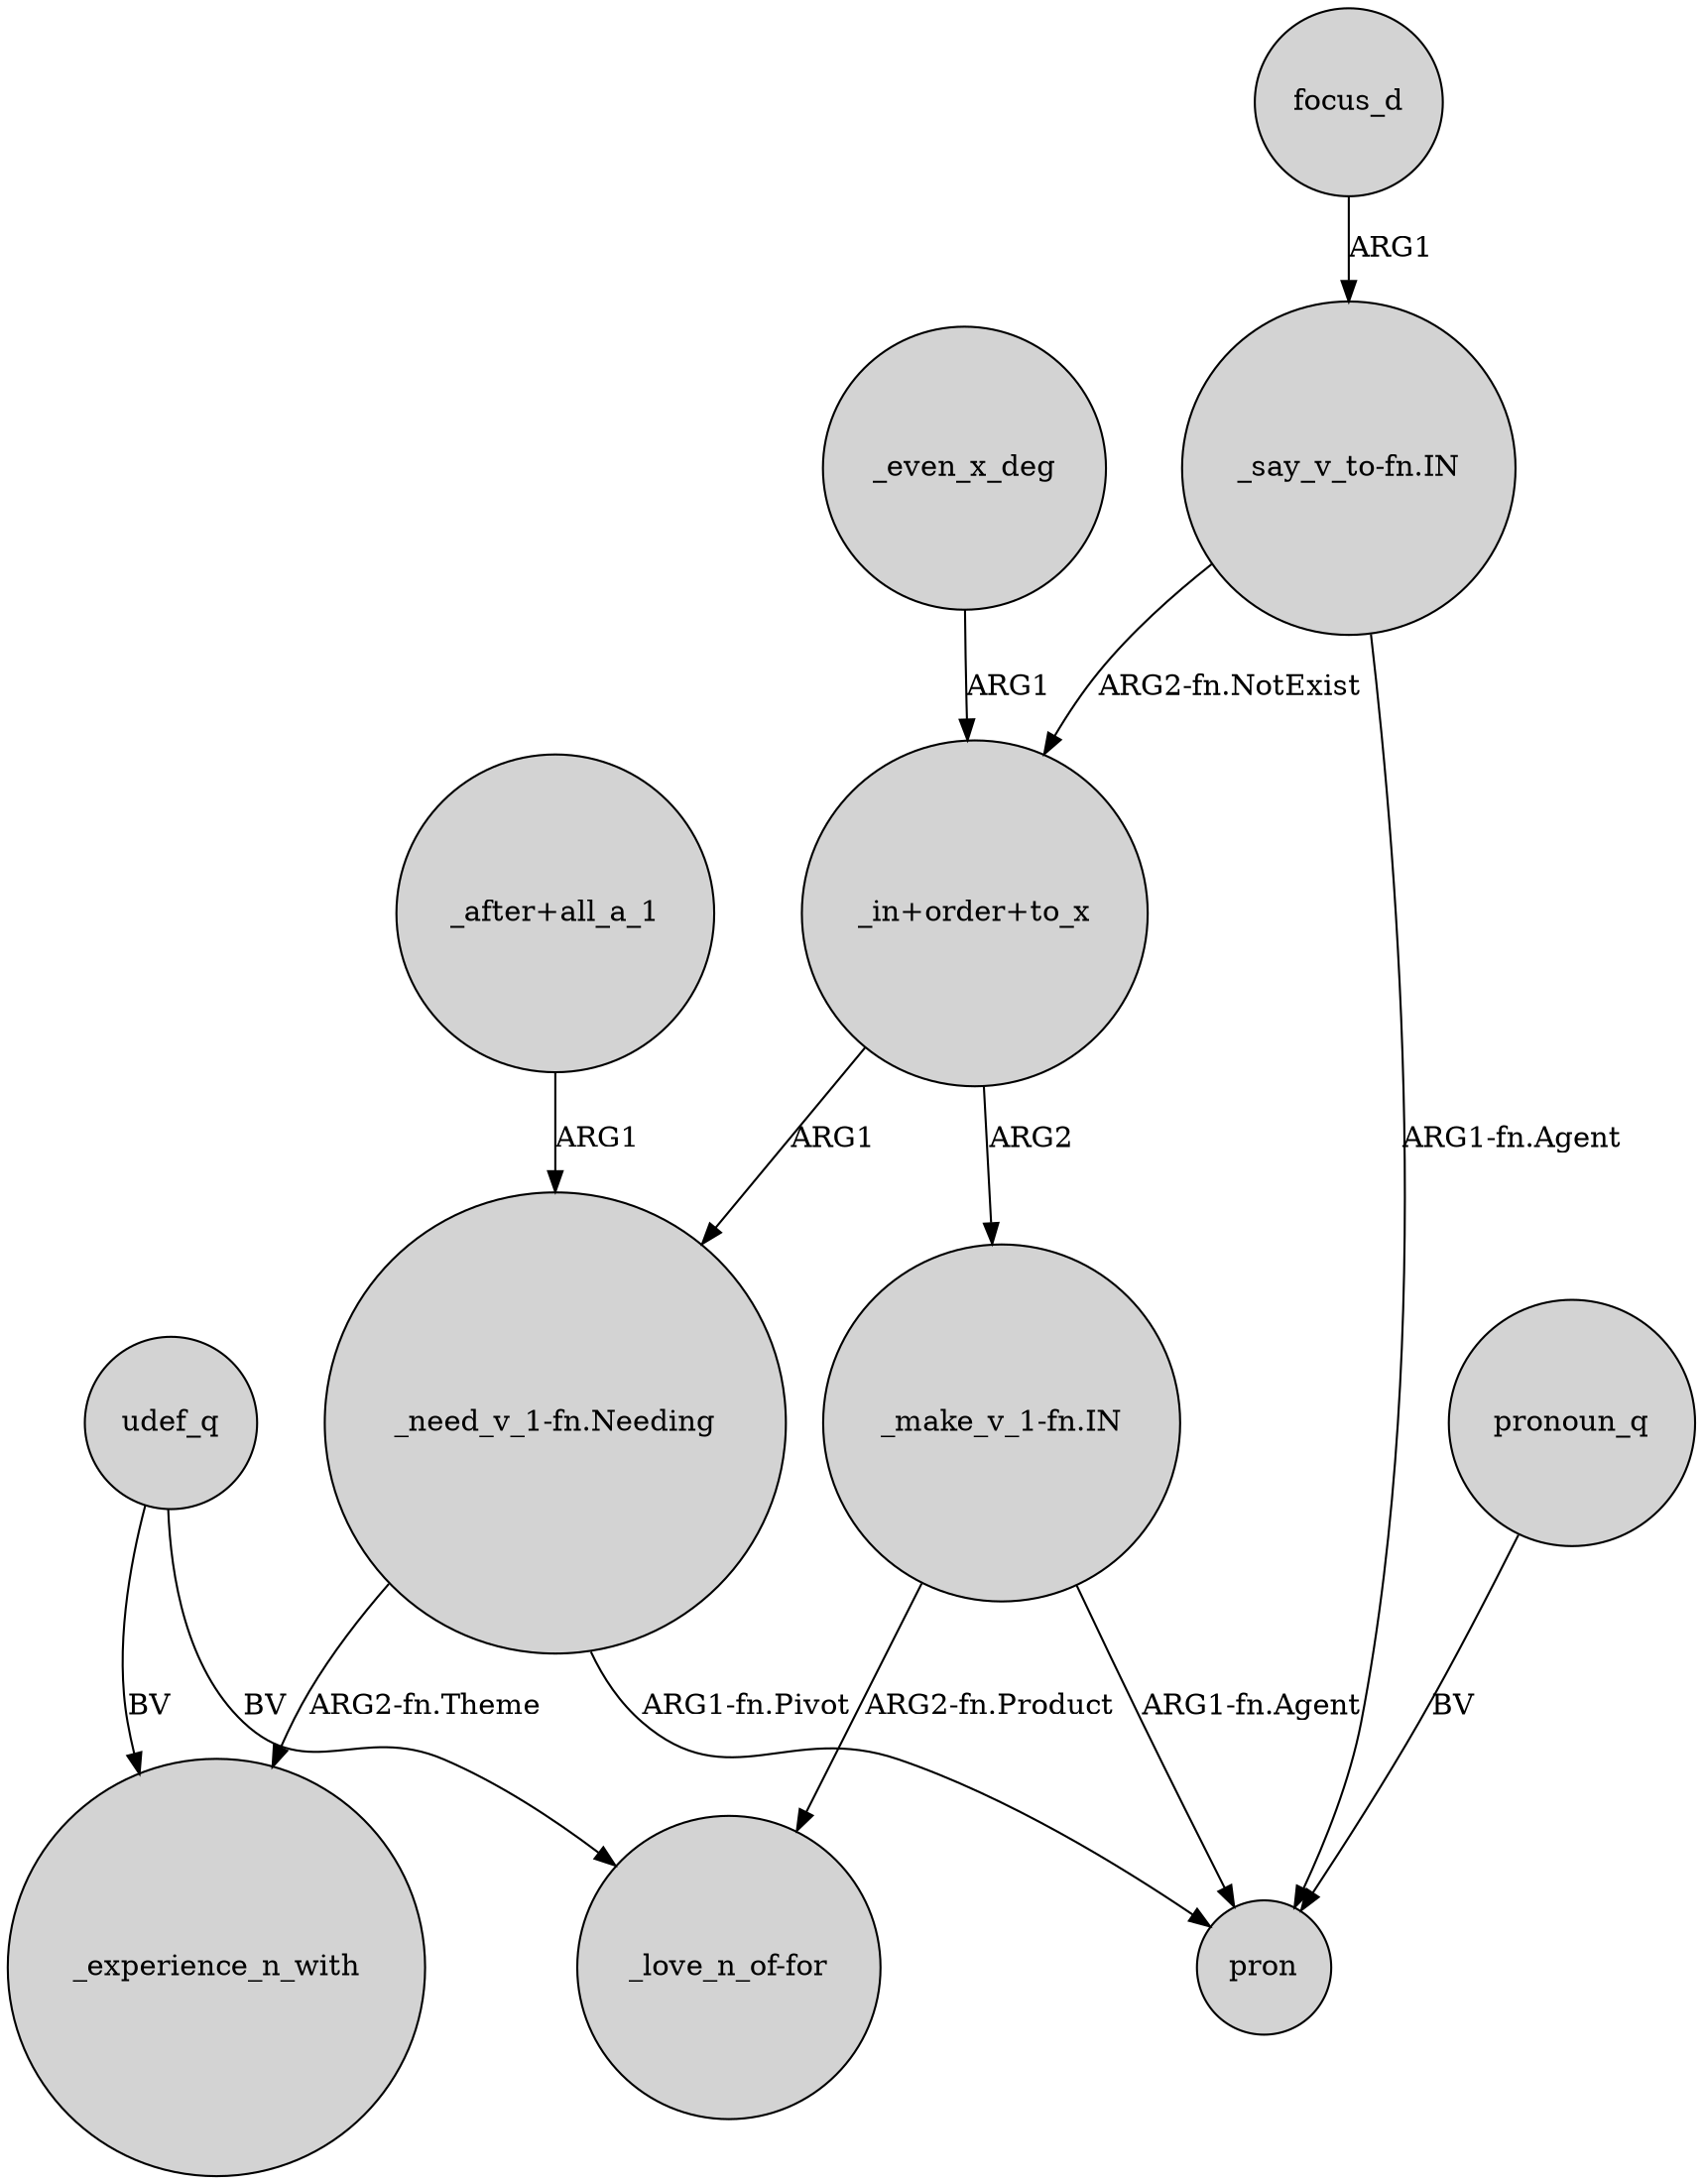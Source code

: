 digraph {
	node [shape=circle style=filled]
	"_after+all_a_1" -> "_need_v_1-fn.Needing" [label=ARG1]
	_even_x_deg -> "_in+order+to_x" [label=ARG1]
	"_say_v_to-fn.IN" -> "_in+order+to_x" [label="ARG2-fn.NotExist"]
	"_make_v_1-fn.IN" -> "_love_n_of-for" [label="ARG2-fn.Product"]
	"_need_v_1-fn.Needing" -> _experience_n_with [label="ARG2-fn.Theme"]
	"_need_v_1-fn.Needing" -> pron [label="ARG1-fn.Pivot"]
	"_in+order+to_x" -> "_make_v_1-fn.IN" [label=ARG2]
	"_make_v_1-fn.IN" -> pron [label="ARG1-fn.Agent"]
	udef_q -> _experience_n_with [label=BV]
	udef_q -> "_love_n_of-for" [label=BV]
	"_in+order+to_x" -> "_need_v_1-fn.Needing" [label=ARG1]
	focus_d -> "_say_v_to-fn.IN" [label=ARG1]
	"_say_v_to-fn.IN" -> pron [label="ARG1-fn.Agent"]
	pronoun_q -> pron [label=BV]
}
